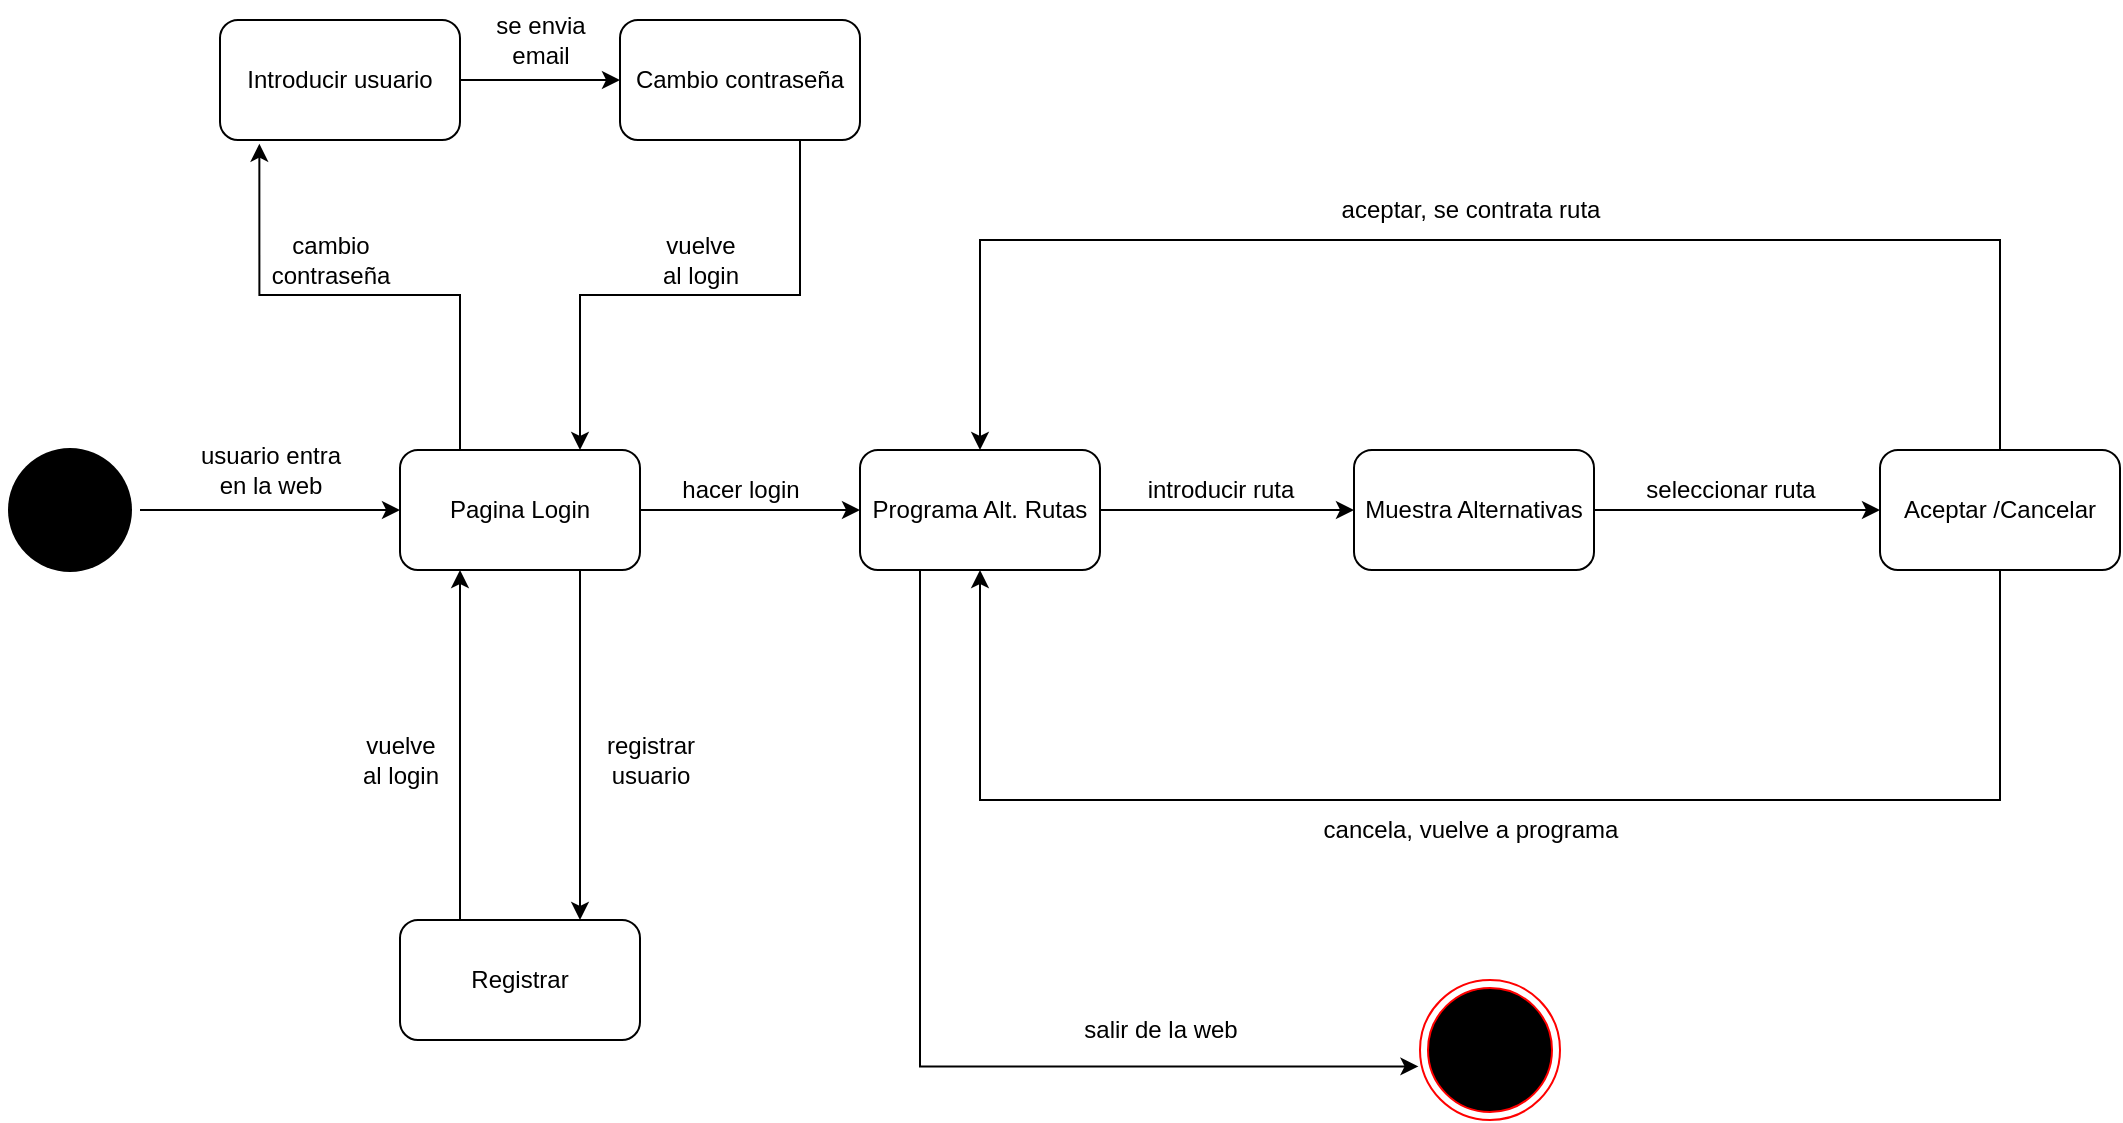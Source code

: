 <mxfile version="20.8.20" type="device"><diagram name="Página-1" id="hrf4F-rRhMmEbtQvGJGx"><mxGraphModel dx="1187" dy="1327" grid="1" gridSize="10" guides="1" tooltips="1" connect="1" arrows="1" fold="1" page="1" pageScale="1" pageWidth="827" pageHeight="1169" math="0" shadow="0"><root><mxCell id="0"/><mxCell id="1" parent="0"/><mxCell id="Ku0djDu8-oS7YJxnuHgI-2" value="" style="ellipse;html=1;shape=endState;fillColor=#000000;strokeColor=#ff0000;" vertex="1" parent="1"><mxGeometry x="740" y="530" width="70" height="70" as="geometry"/></mxCell><mxCell id="Ku0djDu8-oS7YJxnuHgI-5" style="edgeStyle=orthogonalEdgeStyle;rounded=0;orthogonalLoop=1;jettySize=auto;html=1;entryX=0;entryY=0.5;entryDx=0;entryDy=0;" edge="1" parent="1" source="Ku0djDu8-oS7YJxnuHgI-3" target="Ku0djDu8-oS7YJxnuHgI-4"><mxGeometry relative="1" as="geometry"/></mxCell><mxCell id="Ku0djDu8-oS7YJxnuHgI-3" value="" style="ellipse;html=1;shape=endState;fillColor=#000000;strokeColor=none;" vertex="1" parent="1"><mxGeometry x="30" y="260" width="70" height="70" as="geometry"/></mxCell><mxCell id="Ku0djDu8-oS7YJxnuHgI-8" style="edgeStyle=orthogonalEdgeStyle;rounded=0;orthogonalLoop=1;jettySize=auto;html=1;exitX=0.75;exitY=1;exitDx=0;exitDy=0;entryX=0.75;entryY=0;entryDx=0;entryDy=0;" edge="1" parent="1" source="Ku0djDu8-oS7YJxnuHgI-4" target="Ku0djDu8-oS7YJxnuHgI-7"><mxGeometry relative="1" as="geometry"/></mxCell><mxCell id="Ku0djDu8-oS7YJxnuHgI-15" style="edgeStyle=orthogonalEdgeStyle;rounded=0;orthogonalLoop=1;jettySize=auto;html=1;entryX=0.164;entryY=1.031;entryDx=0;entryDy=0;entryPerimeter=0;exitX=0.25;exitY=0;exitDx=0;exitDy=0;" edge="1" parent="1" source="Ku0djDu8-oS7YJxnuHgI-4" target="Ku0djDu8-oS7YJxnuHgI-13"><mxGeometry relative="1" as="geometry"><mxPoint x="250" y="260" as="sourcePoint"/><mxPoint x="160" y="150" as="targetPoint"/></mxGeometry></mxCell><mxCell id="Ku0djDu8-oS7YJxnuHgI-22" style="edgeStyle=orthogonalEdgeStyle;rounded=0;orthogonalLoop=1;jettySize=auto;html=1;" edge="1" parent="1" source="Ku0djDu8-oS7YJxnuHgI-4" target="Ku0djDu8-oS7YJxnuHgI-21"><mxGeometry relative="1" as="geometry"/></mxCell><mxCell id="Ku0djDu8-oS7YJxnuHgI-4" value="Pagina Login" style="rounded=1;whiteSpace=wrap;html=1;" vertex="1" parent="1"><mxGeometry x="230" y="265" width="120" height="60" as="geometry"/></mxCell><mxCell id="Ku0djDu8-oS7YJxnuHgI-6" value="usuario entra &lt;br&gt;en la web" style="text;html=1;align=center;verticalAlign=middle;resizable=0;points=[];autosize=1;strokeColor=none;fillColor=none;" vertex="1" parent="1"><mxGeometry x="120" y="255" width="90" height="40" as="geometry"/></mxCell><mxCell id="Ku0djDu8-oS7YJxnuHgI-9" style="edgeStyle=orthogonalEdgeStyle;rounded=0;orthogonalLoop=1;jettySize=auto;html=1;exitX=0.25;exitY=0;exitDx=0;exitDy=0;entryX=0.25;entryY=1;entryDx=0;entryDy=0;" edge="1" parent="1" source="Ku0djDu8-oS7YJxnuHgI-7" target="Ku0djDu8-oS7YJxnuHgI-4"><mxGeometry relative="1" as="geometry"/></mxCell><mxCell id="Ku0djDu8-oS7YJxnuHgI-7" value="Registrar" style="rounded=1;whiteSpace=wrap;html=1;" vertex="1" parent="1"><mxGeometry x="230" y="500" width="120" height="60" as="geometry"/></mxCell><mxCell id="Ku0djDu8-oS7YJxnuHgI-10" value="registrar &lt;br&gt;usuario" style="text;html=1;align=center;verticalAlign=middle;resizable=0;points=[];autosize=1;strokeColor=none;fillColor=none;rotation=0;" vertex="1" parent="1"><mxGeometry x="320" y="400" width="70" height="40" as="geometry"/></mxCell><mxCell id="Ku0djDu8-oS7YJxnuHgI-11" value="vuelve &lt;br&gt;al login" style="text;html=1;align=center;verticalAlign=middle;resizable=0;points=[];autosize=1;strokeColor=none;fillColor=none;" vertex="1" parent="1"><mxGeometry x="200" y="400" width="60" height="40" as="geometry"/></mxCell><mxCell id="Ku0djDu8-oS7YJxnuHgI-19" style="edgeStyle=orthogonalEdgeStyle;rounded=0;orthogonalLoop=1;jettySize=auto;html=1;exitX=0.75;exitY=1;exitDx=0;exitDy=0;entryX=0.75;entryY=0;entryDx=0;entryDy=0;" edge="1" parent="1" source="Ku0djDu8-oS7YJxnuHgI-12" target="Ku0djDu8-oS7YJxnuHgI-4"><mxGeometry relative="1" as="geometry"/></mxCell><mxCell id="Ku0djDu8-oS7YJxnuHgI-12" value="Cambio contraseña" style="rounded=1;whiteSpace=wrap;html=1;" vertex="1" parent="1"><mxGeometry x="340" y="50" width="120" height="60" as="geometry"/></mxCell><mxCell id="Ku0djDu8-oS7YJxnuHgI-17" style="edgeStyle=orthogonalEdgeStyle;rounded=0;orthogonalLoop=1;jettySize=auto;html=1;entryX=0;entryY=0.5;entryDx=0;entryDy=0;" edge="1" parent="1" source="Ku0djDu8-oS7YJxnuHgI-13" target="Ku0djDu8-oS7YJxnuHgI-12"><mxGeometry relative="1" as="geometry"/></mxCell><mxCell id="Ku0djDu8-oS7YJxnuHgI-13" value="Introducir usuario" style="rounded=1;whiteSpace=wrap;html=1;" vertex="1" parent="1"><mxGeometry x="140" y="50" width="120" height="60" as="geometry"/></mxCell><mxCell id="Ku0djDu8-oS7YJxnuHgI-16" value="cambio&lt;br&gt;contraseña" style="text;html=1;align=center;verticalAlign=middle;resizable=0;points=[];autosize=1;strokeColor=none;fillColor=none;" vertex="1" parent="1"><mxGeometry x="155" y="150" width="80" height="40" as="geometry"/></mxCell><mxCell id="Ku0djDu8-oS7YJxnuHgI-18" value="se envia&lt;br&gt;email" style="text;html=1;align=center;verticalAlign=middle;resizable=0;points=[];autosize=1;strokeColor=none;fillColor=none;" vertex="1" parent="1"><mxGeometry x="265" y="40" width="70" height="40" as="geometry"/></mxCell><mxCell id="Ku0djDu8-oS7YJxnuHgI-20" value="vuelve&lt;br&gt;al login" style="text;html=1;align=center;verticalAlign=middle;resizable=0;points=[];autosize=1;strokeColor=none;fillColor=none;" vertex="1" parent="1"><mxGeometry x="350" y="150" width="60" height="40" as="geometry"/></mxCell><mxCell id="Ku0djDu8-oS7YJxnuHgI-25" style="edgeStyle=orthogonalEdgeStyle;rounded=0;orthogonalLoop=1;jettySize=auto;html=1;" edge="1" parent="1" source="Ku0djDu8-oS7YJxnuHgI-21" target="Ku0djDu8-oS7YJxnuHgI-24"><mxGeometry relative="1" as="geometry"/></mxCell><mxCell id="Ku0djDu8-oS7YJxnuHgI-34" style="edgeStyle=orthogonalEdgeStyle;rounded=0;orthogonalLoop=1;jettySize=auto;html=1;exitX=0.25;exitY=1;exitDx=0;exitDy=0;entryX=-0.011;entryY=0.617;entryDx=0;entryDy=0;entryPerimeter=0;" edge="1" parent="1" source="Ku0djDu8-oS7YJxnuHgI-21" target="Ku0djDu8-oS7YJxnuHgI-2"><mxGeometry relative="1" as="geometry"/></mxCell><mxCell id="Ku0djDu8-oS7YJxnuHgI-21" value="Programa Alt. Rutas" style="rounded=1;whiteSpace=wrap;html=1;" vertex="1" parent="1"><mxGeometry x="460" y="265" width="120" height="60" as="geometry"/></mxCell><mxCell id="Ku0djDu8-oS7YJxnuHgI-23" value="hacer login" style="text;html=1;align=center;verticalAlign=middle;resizable=0;points=[];autosize=1;strokeColor=none;fillColor=none;" vertex="1" parent="1"><mxGeometry x="360" y="270" width="80" height="30" as="geometry"/></mxCell><mxCell id="Ku0djDu8-oS7YJxnuHgI-28" style="edgeStyle=orthogonalEdgeStyle;rounded=0;orthogonalLoop=1;jettySize=auto;html=1;" edge="1" parent="1" source="Ku0djDu8-oS7YJxnuHgI-24" target="Ku0djDu8-oS7YJxnuHgI-27"><mxGeometry relative="1" as="geometry"/></mxCell><mxCell id="Ku0djDu8-oS7YJxnuHgI-24" value="Muestra Alternativas" style="rounded=1;whiteSpace=wrap;html=1;" vertex="1" parent="1"><mxGeometry x="707" y="265" width="120" height="60" as="geometry"/></mxCell><mxCell id="Ku0djDu8-oS7YJxnuHgI-26" value="introducir ruta" style="text;html=1;align=center;verticalAlign=middle;resizable=0;points=[];autosize=1;strokeColor=none;fillColor=none;" vertex="1" parent="1"><mxGeometry x="590" y="270" width="100" height="30" as="geometry"/></mxCell><mxCell id="Ku0djDu8-oS7YJxnuHgI-30" style="edgeStyle=orthogonalEdgeStyle;rounded=0;orthogonalLoop=1;jettySize=auto;html=1;entryX=0.5;entryY=0;entryDx=0;entryDy=0;" edge="1" parent="1" source="Ku0djDu8-oS7YJxnuHgI-27" target="Ku0djDu8-oS7YJxnuHgI-21"><mxGeometry relative="1" as="geometry"><Array as="points"><mxPoint x="1030" y="160"/><mxPoint x="520" y="160"/></Array></mxGeometry></mxCell><mxCell id="Ku0djDu8-oS7YJxnuHgI-32" style="edgeStyle=orthogonalEdgeStyle;rounded=0;orthogonalLoop=1;jettySize=auto;html=1;entryX=0.5;entryY=1;entryDx=0;entryDy=0;" edge="1" parent="1" source="Ku0djDu8-oS7YJxnuHgI-27" target="Ku0djDu8-oS7YJxnuHgI-21"><mxGeometry relative="1" as="geometry"><Array as="points"><mxPoint x="1030" y="440"/><mxPoint x="520" y="440"/></Array></mxGeometry></mxCell><mxCell id="Ku0djDu8-oS7YJxnuHgI-27" value="Aceptar /Cancelar" style="rounded=1;whiteSpace=wrap;html=1;" vertex="1" parent="1"><mxGeometry x="970" y="265" width="120" height="60" as="geometry"/></mxCell><mxCell id="Ku0djDu8-oS7YJxnuHgI-29" value="seleccionar ruta" style="text;html=1;align=center;verticalAlign=middle;resizable=0;points=[];autosize=1;strokeColor=none;fillColor=none;" vertex="1" parent="1"><mxGeometry x="840" y="270" width="110" height="30" as="geometry"/></mxCell><mxCell id="Ku0djDu8-oS7YJxnuHgI-31" value="aceptar, se contrata ruta" style="text;html=1;align=center;verticalAlign=middle;resizable=0;points=[];autosize=1;strokeColor=none;fillColor=none;" vertex="1" parent="1"><mxGeometry x="690" y="130" width="150" height="30" as="geometry"/></mxCell><mxCell id="Ku0djDu8-oS7YJxnuHgI-33" value="cancela, vuelve a programa" style="text;html=1;align=center;verticalAlign=middle;resizable=0;points=[];autosize=1;strokeColor=none;fillColor=none;" vertex="1" parent="1"><mxGeometry x="680" y="440" width="170" height="30" as="geometry"/></mxCell><mxCell id="Ku0djDu8-oS7YJxnuHgI-35" value="salir de la web" style="text;html=1;align=center;verticalAlign=middle;resizable=0;points=[];autosize=1;strokeColor=none;fillColor=none;" vertex="1" parent="1"><mxGeometry x="560" y="540" width="100" height="30" as="geometry"/></mxCell></root></mxGraphModel></diagram></mxfile>